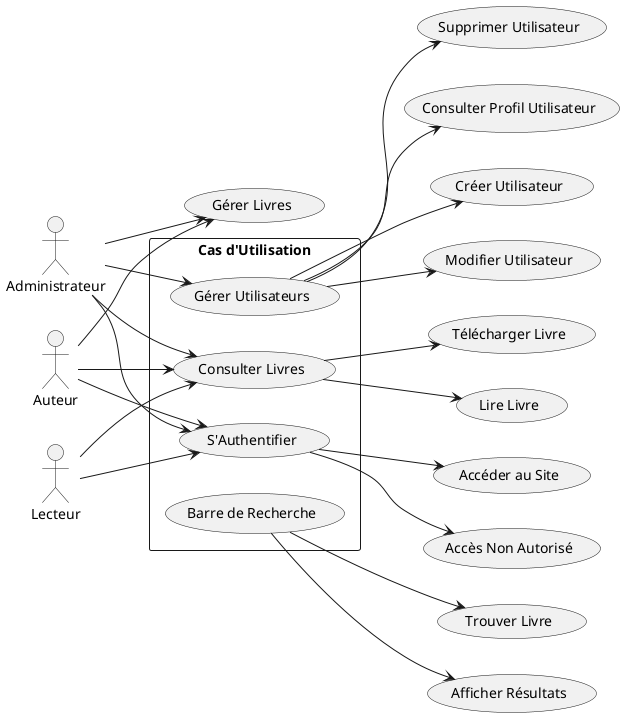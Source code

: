 @startuml
left to right direction
actor Auteur as Auteur
actor Lecteur as Lecteur
actor Administrateur as Admin

rectangle "Cas d'Utilisation" {
  (S'Authentifier)
  (Gérer Utilisateurs)
  (Consulter Livres)
  (Barre de Recherche)
}

Auteur --> (S'Authentifier)
Auteur --> (Consulter Livres)
Auteur --> (Gérer Livres)
Lecteur --> (S'Authentifier)
Lecteur --> (Consulter Livres)
Admin --> (S'Authentifier)
Admin --> (Consulter Livres)
Admin --> (Gérer Utilisateurs)
Admin --> (Gérer Livres)

(S'Authentifier) --> (Accéder au Site)
(S'Authentifier) --> (Accès Non Autorisé)
(Gérer Utilisateurs) --> (Créer Utilisateur)
(Gérer Utilisateurs) --> (Modifier Utilisateur)
(Gérer Utilisateurs) --> (Supprimer Utilisateur)
(Gérer Utilisateurs) --> (Consulter Profil Utilisateur)
(Consulter Livres) --> (Télécharger Livre)
(Consulter Livres) --> (Lire Livre)
(Barre de Recherche) --> (Trouver Livre)
(Barre de Recherche) --> (Afficher Résultats)

@enduml
